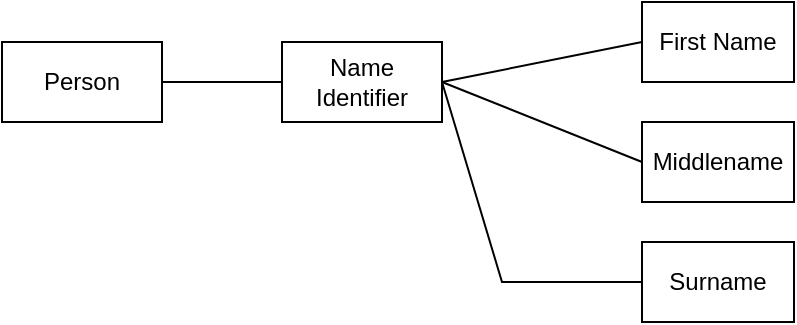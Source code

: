 <mxfile version="27.0.5">
  <diagram name="Person" id="LSQTTr181LRkkN8hCA8I">
    <mxGraphModel dx="1106" dy="774" grid="1" gridSize="10" guides="1" tooltips="1" connect="1" arrows="1" fold="1" page="1" pageScale="1" pageWidth="827" pageHeight="1169" math="0" shadow="0">
      <root>
        <mxCell id="0" />
        <mxCell id="1" parent="0" />
        <mxCell id="xTe8NY_WclzwCuztW8vU-1" value="Person" style="rounded=0;whiteSpace=wrap;html=1;" parent="1" vertex="1">
          <mxGeometry x="100" y="120" width="80" height="40" as="geometry" />
        </mxCell>
        <mxCell id="xTe8NY_WclzwCuztW8vU-2" value="Name Identifier" style="rounded=0;whiteSpace=wrap;html=1;" parent="1" vertex="1">
          <mxGeometry x="240" y="120" width="80" height="40" as="geometry" />
        </mxCell>
        <mxCell id="xTe8NY_WclzwCuztW8vU-4" value="" style="endArrow=none;html=1;edgeStyle=orthogonalEdgeStyle;rounded=0;exitX=1;exitY=0.5;exitDx=0;exitDy=0;entryX=0;entryY=0.5;entryDx=0;entryDy=0;" parent="1" source="xTe8NY_WclzwCuztW8vU-1" target="xTe8NY_WclzwCuztW8vU-2" edge="1">
          <mxGeometry relative="1" as="geometry">
            <mxPoint x="310" y="320" as="sourcePoint" />
            <mxPoint x="470" y="320" as="targetPoint" />
          </mxGeometry>
        </mxCell>
        <mxCell id="xTe8NY_WclzwCuztW8vU-8" value="First Name" style="rounded=0;whiteSpace=wrap;html=1;" parent="1" vertex="1">
          <mxGeometry x="420" y="100" width="76" height="40" as="geometry" />
        </mxCell>
        <mxCell id="xTe8NY_WclzwCuztW8vU-9" value="" style="endArrow=none;html=1;rounded=0;entryX=0;entryY=0.5;entryDx=0;entryDy=0;exitX=1;exitY=0.5;exitDx=0;exitDy=0;" parent="1" source="xTe8NY_WclzwCuztW8vU-2" target="xTe8NY_WclzwCuztW8vU-8" edge="1">
          <mxGeometry width="50" height="50" relative="1" as="geometry">
            <mxPoint x="370" y="340" as="sourcePoint" />
            <mxPoint x="420" y="290" as="targetPoint" />
          </mxGeometry>
        </mxCell>
        <mxCell id="xTe8NY_WclzwCuztW8vU-11" value="Middlename" style="rounded=0;whiteSpace=wrap;html=1;" parent="1" vertex="1">
          <mxGeometry x="420" y="160" width="76" height="40" as="geometry" />
        </mxCell>
        <mxCell id="xTe8NY_WclzwCuztW8vU-12" value="" style="endArrow=none;html=1;rounded=0;entryX=0;entryY=0.5;entryDx=0;entryDy=0;exitX=1;exitY=0.5;exitDx=0;exitDy=0;" parent="1" source="xTe8NY_WclzwCuztW8vU-2" target="xTe8NY_WclzwCuztW8vU-11" edge="1">
          <mxGeometry width="50" height="50" relative="1" as="geometry">
            <mxPoint x="330" y="150" as="sourcePoint" />
            <mxPoint x="430" y="130" as="targetPoint" />
          </mxGeometry>
        </mxCell>
        <mxCell id="V1SF4yx8Ntd79AywQV-B-1" value="Surname" style="rounded=0;whiteSpace=wrap;html=1;" parent="1" vertex="1">
          <mxGeometry x="420" y="220" width="76" height="40" as="geometry" />
        </mxCell>
        <mxCell id="V1SF4yx8Ntd79AywQV-B-2" value="" style="endArrow=none;html=1;rounded=0;entryX=0;entryY=0.5;entryDx=0;entryDy=0;exitX=1;exitY=0.5;exitDx=0;exitDy=0;" parent="1" source="xTe8NY_WclzwCuztW8vU-2" target="V1SF4yx8Ntd79AywQV-B-1" edge="1">
          <mxGeometry width="50" height="50" relative="1" as="geometry">
            <mxPoint x="320" y="150" as="sourcePoint" />
            <mxPoint x="420" y="250" as="targetPoint" />
            <Array as="points">
              <mxPoint x="350" y="240" />
            </Array>
          </mxGeometry>
        </mxCell>
      </root>
    </mxGraphModel>
  </diagram>
</mxfile>
